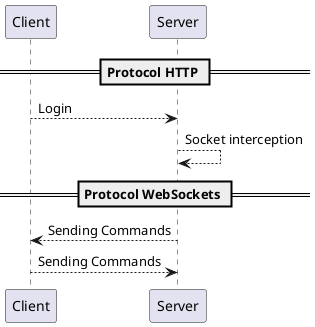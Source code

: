 @startuml

== Protocol HTTP ==
Client --> Server : Login

Server --> Server : Socket interception

== Protocol WebSockets ==
Server --> Client : Sending Commands
Client --> Server : Sending Commands

@enduml
